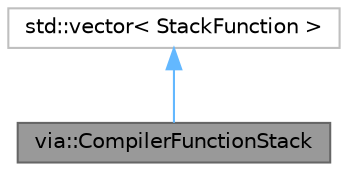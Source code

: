 digraph "via::CompilerFunctionStack"
{
 // LATEX_PDF_SIZE
  bgcolor="transparent";
  edge [fontname=Helvetica,fontsize=10,labelfontname=Helvetica,labelfontsize=10];
  node [fontname=Helvetica,fontsize=10,shape=box,height=0.2,width=0.4];
  Node1 [id="Node000001",label="via::CompilerFunctionStack",height=0.2,width=0.4,color="gray40", fillcolor="grey60", style="filled", fontcolor="black",tooltip="Stack of active functions used during compilation."];
  Node2 -> Node1 [id="edge1_Node000001_Node000002",dir="back",color="steelblue1",style="solid",tooltip=" "];
  Node2 [id="Node000002",label="std::vector\< StackFunction \>",height=0.2,width=0.4,color="grey75", fillcolor="white", style="filled",tooltip=" "];
}
